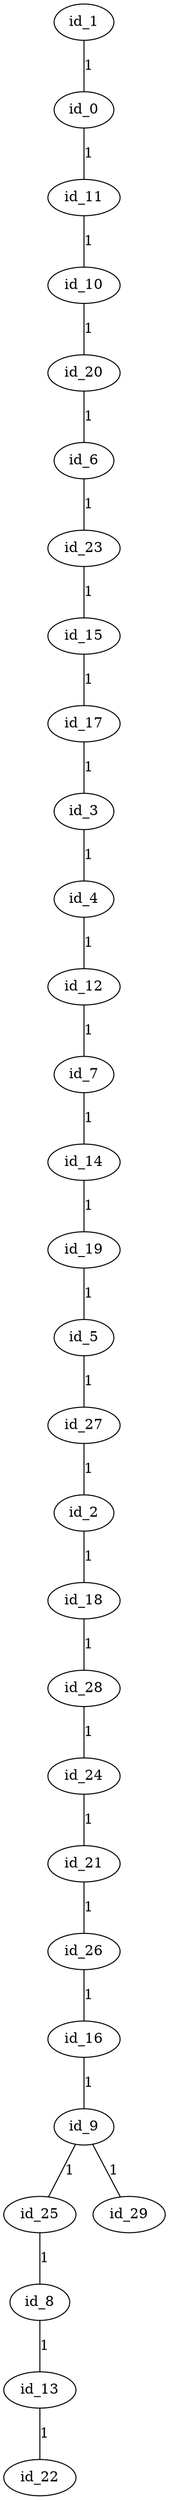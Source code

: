 graph GR{
id_0;
id_1;
id_2;
id_3;
id_4;
id_5;
id_6;
id_7;
id_8;
id_9;
id_10;
id_11;
id_12;
id_13;
id_14;
id_15;
id_16;
id_17;
id_18;
id_19;
id_20;
id_21;
id_22;
id_23;
id_24;
id_25;
id_26;
id_27;
id_28;
id_29;
id_1--id_0[label=1];
id_0--id_11[label=1];
id_11--id_10[label=1];
id_10--id_20[label=1];
id_20--id_6[label=1];
id_6--id_23[label=1];
id_23--id_15[label=1];
id_15--id_17[label=1];
id_17--id_3[label=1];
id_3--id_4[label=1];
id_4--id_12[label=1];
id_12--id_7[label=1];
id_7--id_14[label=1];
id_14--id_19[label=1];
id_19--id_5[label=1];
id_5--id_27[label=1];
id_27--id_2[label=1];
id_2--id_18[label=1];
id_18--id_28[label=1];
id_28--id_24[label=1];
id_24--id_21[label=1];
id_21--id_26[label=1];
id_26--id_16[label=1];
id_16--id_9[label=1];
id_9--id_25[label=1];
id_25--id_8[label=1];
id_8--id_13[label=1];
id_13--id_22[label=1];
id_9--id_29[label=1];
}